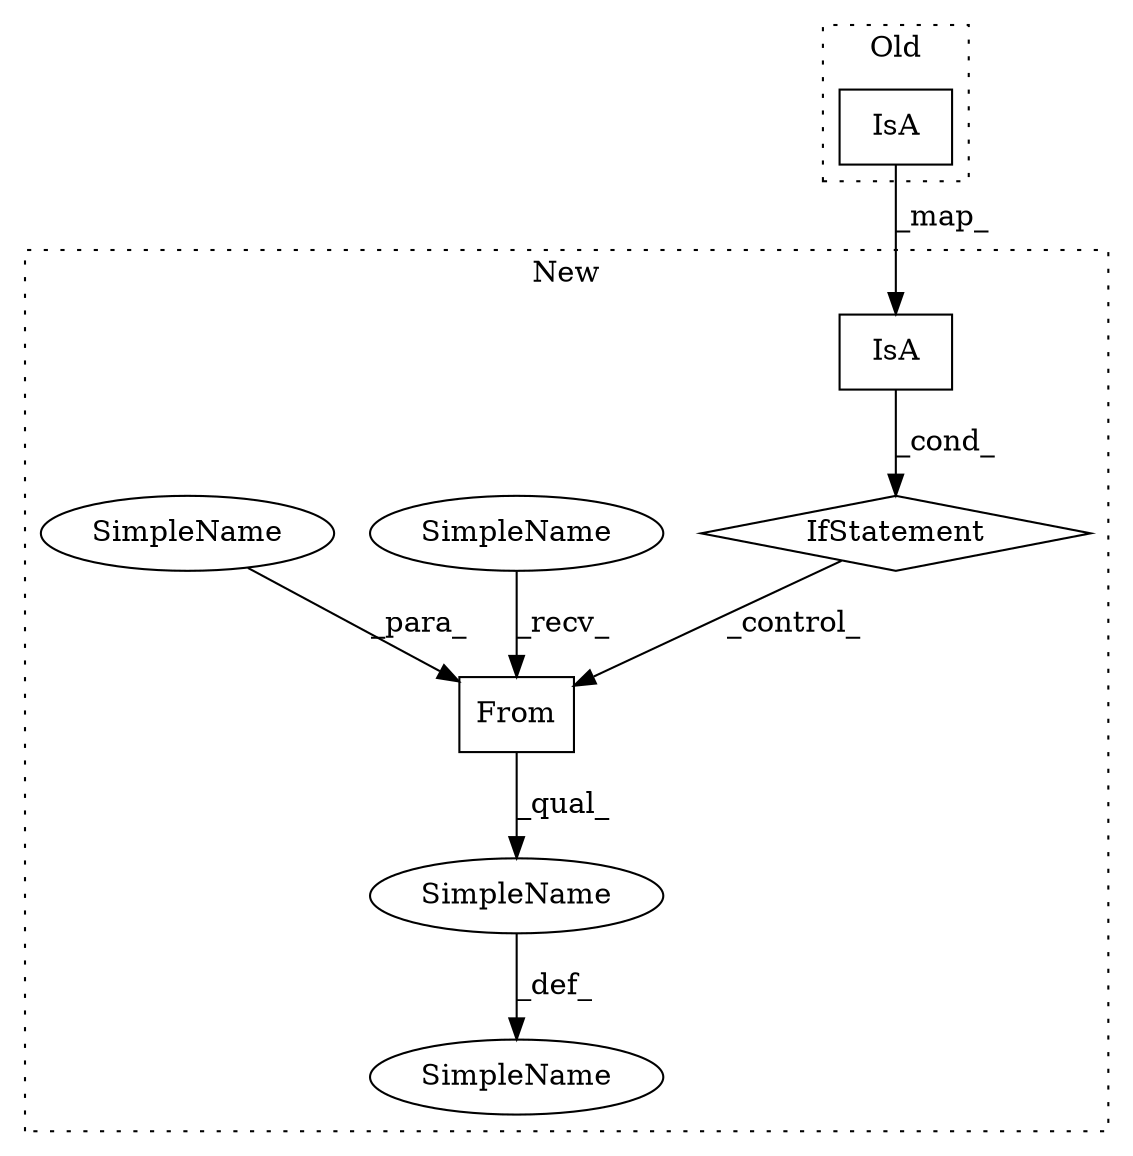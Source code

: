 digraph G {
subgraph cluster0 {
1 [label="IsA" a="32" s="16589" l="22" shape="box"];
label = "Old";
style="dotted";
}
subgraph cluster1 {
2 [label="IsA" a="32" s="16655" l="22" shape="box"];
3 [label="From" a="32" s="16742,16755" l="5,1" shape="box"];
4 [label="SimpleName" a="42" s="17093" l="22" shape="ellipse"];
5 [label="SimpleName" a="42" s="17082" l="8" shape="ellipse"];
6 [label="IfStatement" a="25" s="16642,16677" l="4,14" shape="diamond"];
7 [label="SimpleName" a="42" s="16726" l="15" shape="ellipse"];
8 [label="SimpleName" a="42" s="16747" l="8" shape="ellipse"];
label = "New";
style="dotted";
}
1 -> 2 [label="_map_"];
2 -> 6 [label="_cond_"];
3 -> 4 [label="_qual_"];
4 -> 5 [label="_def_"];
6 -> 3 [label="_control_"];
7 -> 3 [label="_recv_"];
8 -> 3 [label="_para_"];
}